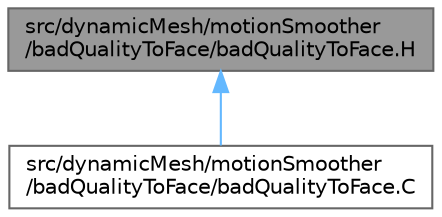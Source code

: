 digraph "src/dynamicMesh/motionSmoother/badQualityToFace/badQualityToFace.H"
{
 // LATEX_PDF_SIZE
  bgcolor="transparent";
  edge [fontname=Helvetica,fontsize=10,labelfontname=Helvetica,labelfontsize=10];
  node [fontname=Helvetica,fontsize=10,shape=box,height=0.2,width=0.4];
  Node1 [id="Node000001",label="src/dynamicMesh/motionSmoother\l/badQualityToFace/badQualityToFace.H",height=0.2,width=0.4,color="gray40", fillcolor="grey60", style="filled", fontcolor="black",tooltip=" "];
  Node1 -> Node2 [id="edge1_Node000001_Node000002",dir="back",color="steelblue1",style="solid",tooltip=" "];
  Node2 [id="Node000002",label="src/dynamicMesh/motionSmoother\l/badQualityToFace/badQualityToFace.C",height=0.2,width=0.4,color="grey40", fillcolor="white", style="filled",URL="$badQualityToFace_8C.html",tooltip=" "];
}
